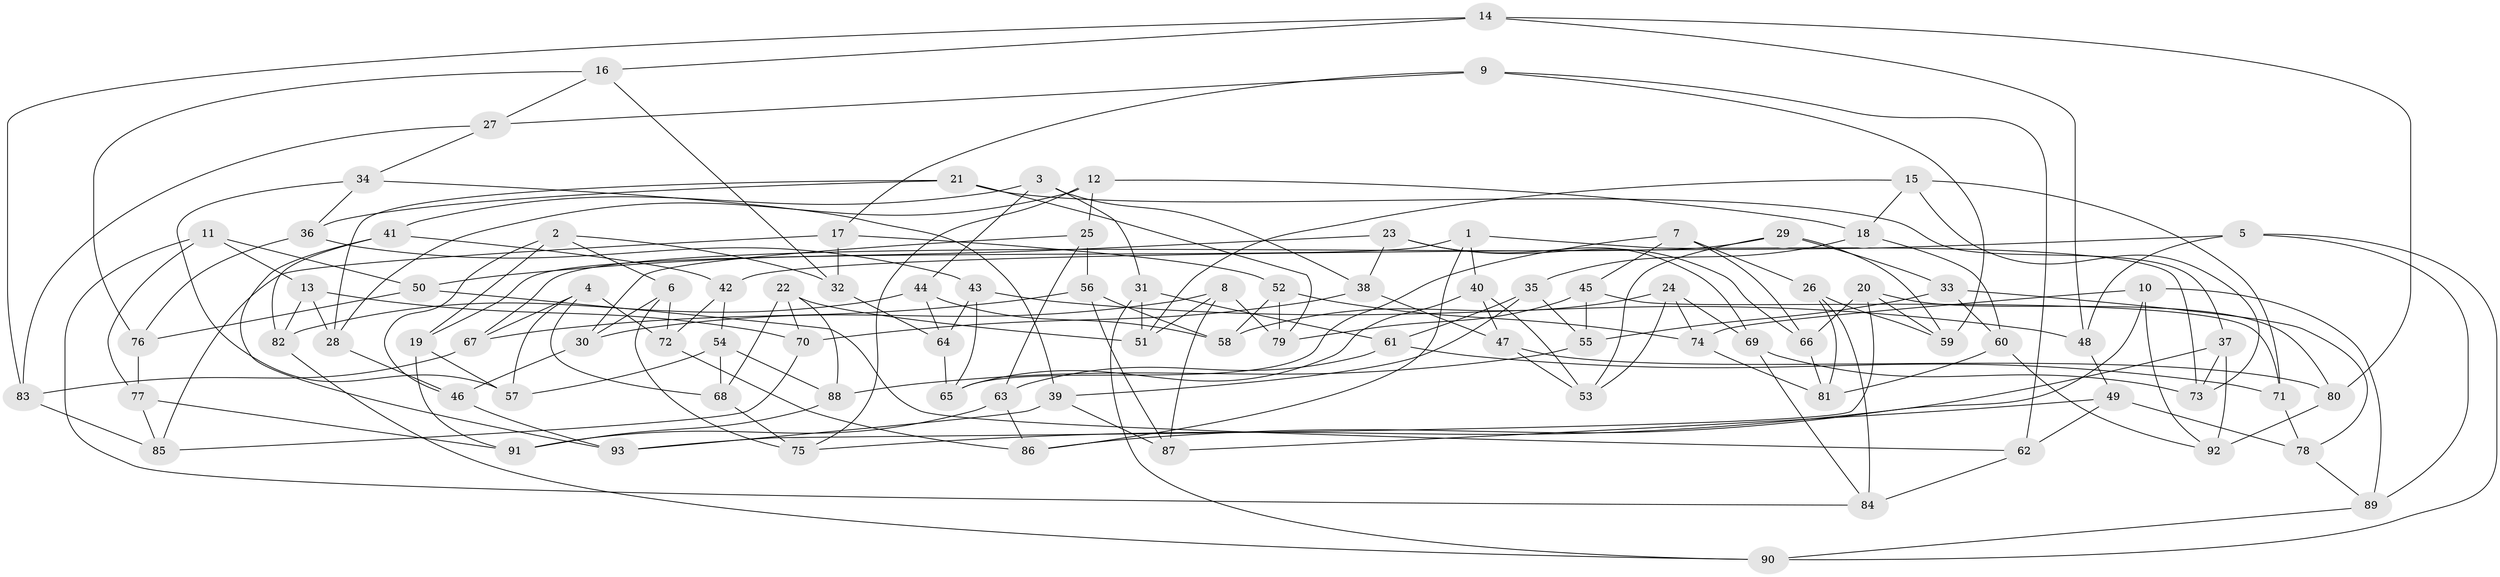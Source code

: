 // Generated by graph-tools (version 1.1) at 2025/58/03/09/25 04:58:59]
// undirected, 93 vertices, 186 edges
graph export_dot {
graph [start="1"]
  node [color=gray90,style=filled];
  1;
  2;
  3;
  4;
  5;
  6;
  7;
  8;
  9;
  10;
  11;
  12;
  13;
  14;
  15;
  16;
  17;
  18;
  19;
  20;
  21;
  22;
  23;
  24;
  25;
  26;
  27;
  28;
  29;
  30;
  31;
  32;
  33;
  34;
  35;
  36;
  37;
  38;
  39;
  40;
  41;
  42;
  43;
  44;
  45;
  46;
  47;
  48;
  49;
  50;
  51;
  52;
  53;
  54;
  55;
  56;
  57;
  58;
  59;
  60;
  61;
  62;
  63;
  64;
  65;
  66;
  67;
  68;
  69;
  70;
  71;
  72;
  73;
  74;
  75;
  76;
  77;
  78;
  79;
  80;
  81;
  82;
  83;
  84;
  85;
  86;
  87;
  88;
  89;
  90;
  91;
  92;
  93;
  1 -- 19;
  1 -- 86;
  1 -- 73;
  1 -- 40;
  2 -- 46;
  2 -- 19;
  2 -- 32;
  2 -- 6;
  3 -- 38;
  3 -- 44;
  3 -- 31;
  3 -- 41;
  4 -- 57;
  4 -- 67;
  4 -- 68;
  4 -- 72;
  5 -- 90;
  5 -- 48;
  5 -- 42;
  5 -- 89;
  6 -- 30;
  6 -- 75;
  6 -- 72;
  7 -- 66;
  7 -- 26;
  7 -- 45;
  7 -- 65;
  8 -- 79;
  8 -- 51;
  8 -- 30;
  8 -- 87;
  9 -- 62;
  9 -- 59;
  9 -- 17;
  9 -- 27;
  10 -- 86;
  10 -- 92;
  10 -- 89;
  10 -- 74;
  11 -- 50;
  11 -- 77;
  11 -- 13;
  11 -- 84;
  12 -- 28;
  12 -- 75;
  12 -- 25;
  12 -- 18;
  13 -- 82;
  13 -- 70;
  13 -- 28;
  14 -- 83;
  14 -- 16;
  14 -- 48;
  14 -- 80;
  15 -- 71;
  15 -- 51;
  15 -- 73;
  15 -- 18;
  16 -- 27;
  16 -- 76;
  16 -- 32;
  17 -- 52;
  17 -- 32;
  17 -- 85;
  18 -- 35;
  18 -- 60;
  19 -- 91;
  19 -- 57;
  20 -- 93;
  20 -- 66;
  20 -- 80;
  20 -- 59;
  21 -- 36;
  21 -- 37;
  21 -- 79;
  21 -- 28;
  22 -- 88;
  22 -- 51;
  22 -- 68;
  22 -- 70;
  23 -- 66;
  23 -- 50;
  23 -- 69;
  23 -- 38;
  24 -- 74;
  24 -- 53;
  24 -- 69;
  24 -- 58;
  25 -- 56;
  25 -- 30;
  25 -- 63;
  26 -- 84;
  26 -- 59;
  26 -- 81;
  27 -- 34;
  27 -- 83;
  28 -- 46;
  29 -- 67;
  29 -- 59;
  29 -- 33;
  29 -- 53;
  30 -- 46;
  31 -- 90;
  31 -- 61;
  31 -- 51;
  32 -- 64;
  33 -- 55;
  33 -- 78;
  33 -- 60;
  34 -- 39;
  34 -- 57;
  34 -- 36;
  35 -- 55;
  35 -- 39;
  35 -- 61;
  36 -- 76;
  36 -- 43;
  37 -- 73;
  37 -- 92;
  37 -- 75;
  38 -- 47;
  38 -- 70;
  39 -- 93;
  39 -- 87;
  40 -- 53;
  40 -- 47;
  40 -- 65;
  41 -- 93;
  41 -- 42;
  41 -- 82;
  42 -- 54;
  42 -- 72;
  43 -- 48;
  43 -- 64;
  43 -- 65;
  44 -- 58;
  44 -- 82;
  44 -- 64;
  45 -- 79;
  45 -- 55;
  45 -- 71;
  46 -- 93;
  47 -- 53;
  47 -- 80;
  48 -- 49;
  49 -- 87;
  49 -- 62;
  49 -- 78;
  50 -- 76;
  50 -- 62;
  52 -- 79;
  52 -- 58;
  52 -- 74;
  54 -- 57;
  54 -- 88;
  54 -- 68;
  55 -- 88;
  56 -- 67;
  56 -- 58;
  56 -- 87;
  60 -- 92;
  60 -- 81;
  61 -- 63;
  61 -- 71;
  62 -- 84;
  63 -- 86;
  63 -- 91;
  64 -- 65;
  66 -- 81;
  67 -- 83;
  68 -- 75;
  69 -- 84;
  69 -- 73;
  70 -- 85;
  71 -- 78;
  72 -- 86;
  74 -- 81;
  76 -- 77;
  77 -- 85;
  77 -- 91;
  78 -- 89;
  80 -- 92;
  82 -- 90;
  83 -- 85;
  88 -- 91;
  89 -- 90;
}
